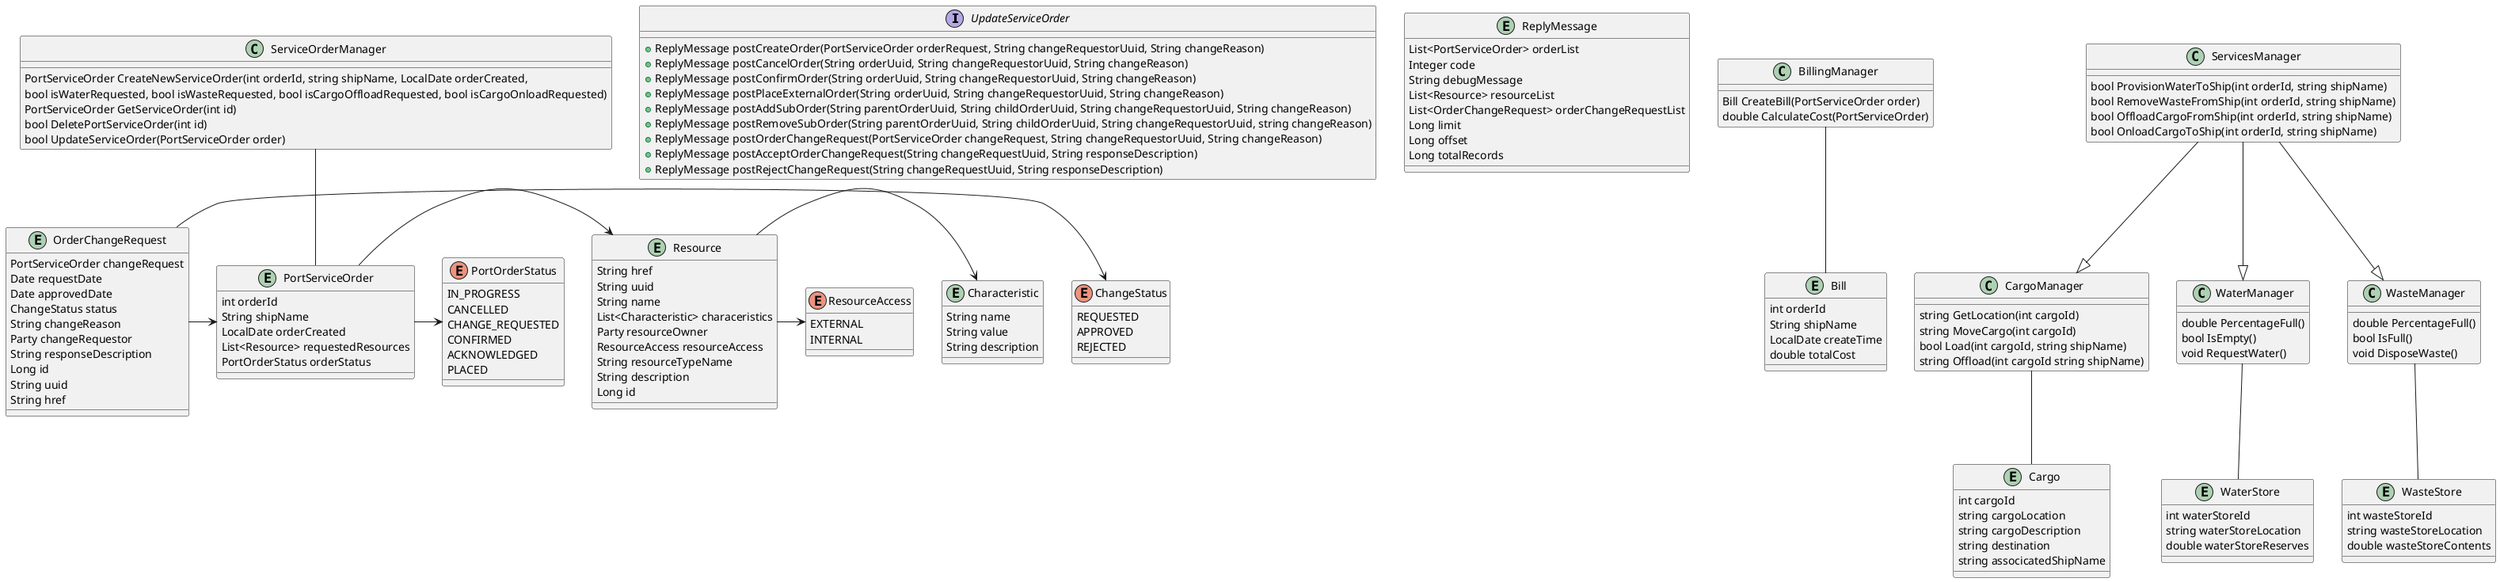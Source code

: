 @startuml

interface UpdateServiceOrder{
    +ReplyMessage postCreateOrder(PortServiceOrder orderRequest, String changeRequestorUuid, String changeReason)
    +ReplyMessage postCancelOrder(String orderUuid, String changeRequestorUuid, String changeReason)
    +ReplyMessage postConfirmOrder(String orderUuid, String changeRequestorUuid, String changeReason)
    +ReplyMessage postPlaceExternalOrder(String orderUuid, String changeRequestorUuid, String changeReason)
    +ReplyMessage postAddSubOrder(String parentOrderUuid, String childOrderUuid, String changeRequestorUuid, String changeReason)
    +ReplyMessage postRemoveSubOrder(String parentOrderUuid, String childOrderUuid, String changeRequestorUuid, string changeReason)
    +ReplyMessage postOrderChangeRequest(PortServiceOrder changeRequest, String changeRequestorUuid, String changeReason)
    +ReplyMessage postAcceptOrderChangeRequest(String changeRequestUuid, String responseDescription)
    +ReplyMessage postRejectChangeRequest(String changeRequestUuid, String responseDescription)

}

entity ReplyMessage{
    List<PortServiceOrder> orderList
    Integer code
    String debugMessage
    List<Resource> resourceList
    List<OrderChangeRequest> orderChangeRequestList
    Long limit
    Long offset
    Long totalRecords
}

entity Resource{
    String href
    String uuid
    String name
    List<Characteristic> characeristics
    Party resourceOwner
    ResourceAccess resourceAccess
    String resourceTypeName
    String description
    Long id
}

entity Characteristic{
    String name
    String value
    String description
}

enum ResourceAccess{
    EXTERNAL
    INTERNAL
}

entity OrderChangeRequest{
    PortServiceOrder changeRequest
    Date requestDate
    Date approvedDate
    ChangeStatus status
    String changeReason
    Party changeRequestor
    String responseDescription
    Long id
    String uuid
    String href
}

enum ChangeStatus{
    REQUESTED
    APPROVED
    REJECTED
}

entity PortServiceOrder {
    int orderId
    String shipName
    LocalDate orderCreated
    List<Resource> requestedResources
    PortOrderStatus orderStatus
}

enum PortOrderStatus{
    IN_PROGRESS
    CANCELLED
    CHANGE_REQUESTED
    CONFIRMED
    ACKNOWLEDGED
    PLACED
}

entity Bill {
    int orderId
    String shipName
    LocalDate createTime
    double totalCost
}

entity Cargo {
    int cargoId
    string cargoLocation
    string cargoDescription
    string destination
    string associcatedShipName
}

entity WaterStore {
    int waterStoreId
    string waterStoreLocation
    double waterStoreReserves
}

entity WasteStore {
    int wasteStoreId
    string wasteStoreLocation
    double wasteStoreContents
}


ServiceOrderManager -- PortServiceOrder
BillingManager -- Bill
ServicesManager --|> CargoManager
ServicesManager --|> WaterManager
ServicesManager --|> WasteManager
CargoManager -- Cargo
WaterManager -- WaterStore
WasteManager -- WasteStore
Resource -> Characteristic
OrderChangeRequest -> ChangeStatus
PortServiceOrder -> Resource
PortServiceOrder -> PortOrderStatus
OrderChangeRequest -> PortServiceOrder
Resource -> ResourceAccess


class ServiceOrderManager {
    PortServiceOrder CreateNewServiceOrder(int orderId, string shipName, LocalDate orderCreated, 
    bool isWaterRequested, bool isWasteRequested, bool isCargoOffloadRequested, bool isCargoOnloadRequested)
        PortServiceOrder GetServiceOrder(int id)
    bool DeletePortServiceOrder(int id)
    bool UpdateServiceOrder(PortServiceOrder order)
}

class BillingManager {
    Bill CreateBill(PortServiceOrder order)
    double CalculateCost(PortServiceOrder)
}

class ServicesManager {
    bool ProvisionWaterToShip(int orderId, string shipName)
    bool RemoveWasteFromShip(int orderId, string shipName)
    bool OffloadCargoFromShip(int orderId, string shipName)
    bool OnloadCargoToShip(int orderId, string shipName)
}

class CargoManager {
    string GetLocation(int cargoId)
    string MoveCargo(int cargoId)
    bool Load(int cargoId, string shipName)
    string Offload(int cargoId string shipName)
}

class WaterManager {
    double PercentageFull()
    bool IsEmpty()
    void RequestWater()
}

class WasteManager {
    double PercentageFull()
    bool IsFull()
    void DisposeWaste()
}


@enduml
